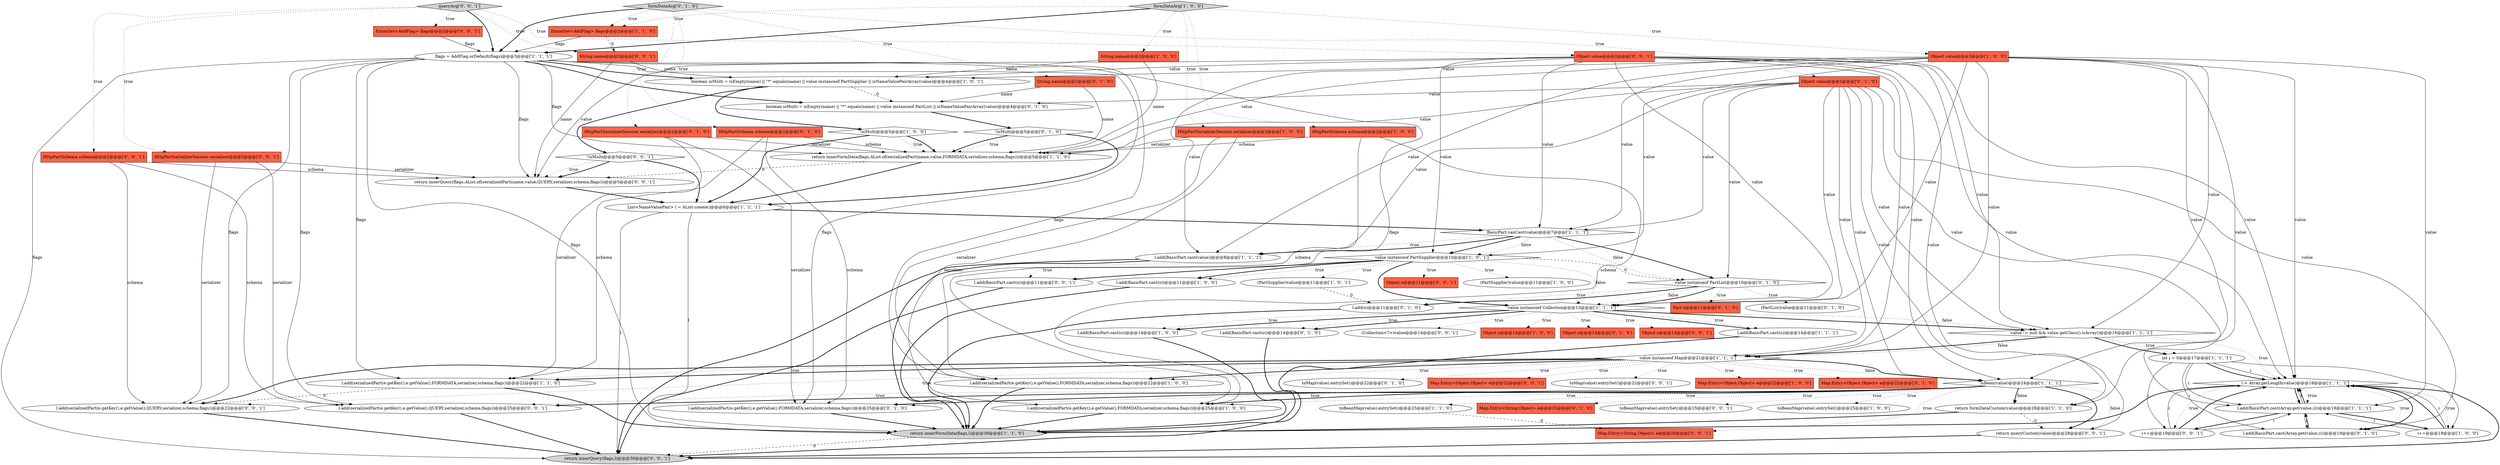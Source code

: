 digraph {
71 [style = filled, label = "toMap(value).entrySet()@@@22@@@['0', '0', '1']", fillcolor = white, shape = ellipse image = "AAA0AAABBB3BBB"];
0 [style = filled, label = "(PartSupplier)value@@@11@@@['1', '0', '0']", fillcolor = white, shape = ellipse image = "AAA0AAABBB1BBB"];
10 [style = filled, label = "l.add(BasicPart.cast(Array.get(value,i)))@@@19@@@['1', '1', '1']", fillcolor = white, shape = ellipse image = "AAA0AAABBB1BBB"];
25 [style = filled, label = "formDataArg['1', '0', '0']", fillcolor = lightgray, shape = diamond image = "AAA0AAABBB1BBB"];
48 [style = filled, label = "Object value@@@2@@@['0', '1', '0']", fillcolor = tomato, shape = box image = "AAA0AAABBB2BBB"];
53 [style = filled, label = "l.add(o)@@@11@@@['0', '1', '0']", fillcolor = white, shape = ellipse image = "AAA1AAABBB2BBB"];
56 [style = filled, label = "return innerQuery(flags,l)@@@30@@@['0', '0', '1']", fillcolor = lightgray, shape = ellipse image = "AAA0AAABBB3BBB"];
51 [style = filled, label = "Part o@@@11@@@['0', '1', '0']", fillcolor = tomato, shape = box image = "AAA0AAABBB2BBB"];
2 [style = filled, label = "return formDataCustom(value)@@@28@@@['1', '1', '0']", fillcolor = white, shape = ellipse image = "AAA0AAABBB1BBB"];
16 [style = filled, label = "value instanceof Collection@@@13@@@['1', '1', '1']", fillcolor = white, shape = diamond image = "AAA0AAABBB1BBB"];
8 [style = filled, label = "Map.Entry<Object,Object> e@@@22@@@['1', '0', '0']", fillcolor = tomato, shape = box image = "AAA0AAABBB1BBB"];
4 [style = filled, label = "l.add(BasicPart.cast(o))@@@14@@@['1', '0', '0']", fillcolor = white, shape = ellipse image = "AAA0AAABBB1BBB"];
30 [style = filled, label = "Object value@@@2@@@['1', '0', '0']", fillcolor = tomato, shape = box image = "AAA0AAABBB1BBB"];
74 [style = filled, label = "Map.Entry<String,Object> e@@@25@@@['0', '0', '1']", fillcolor = tomato, shape = box image = "AAA0AAABBB3BBB"];
67 [style = filled, label = "Object o@@@14@@@['0', '0', '1']", fillcolor = tomato, shape = box image = "AAA0AAABBB3BBB"];
5 [style = filled, label = "l.add(BasicPart.cast(o))@@@11@@@['1', '0', '0']", fillcolor = white, shape = ellipse image = "AAA0AAABBB1BBB"];
49 [style = filled, label = "value instanceof PartList@@@10@@@['0', '1', '0']", fillcolor = white, shape = diamond image = "AAA1AAABBB2BBB"];
55 [style = filled, label = "!isMulti@@@5@@@['0', '0', '1']", fillcolor = white, shape = diamond image = "AAA0AAABBB3BBB"];
46 [style = filled, label = "String name@@@2@@@['0', '1', '0']", fillcolor = tomato, shape = box image = "AAA0AAABBB2BBB"];
54 [style = filled, label = "(Collection<?>)value@@@14@@@['0', '0', '1']", fillcolor = white, shape = ellipse image = "AAA0AAABBB3BBB"];
43 [style = filled, label = "formDataArg['0', '1', '0']", fillcolor = lightgray, shape = diamond image = "AAA0AAABBB2BBB"];
6 [style = filled, label = "i++@@@19@@@['1', '0', '0']", fillcolor = white, shape = ellipse image = "AAA0AAABBB1BBB"];
24 [style = filled, label = "List<NameValuePair> l = AList.create()@@@6@@@['1', '1', '1']", fillcolor = white, shape = ellipse image = "AAA0AAABBB1BBB"];
26 [style = filled, label = "BasicPart.canCast(value)@@@7@@@['1', '1', '1']", fillcolor = white, shape = diamond image = "AAA0AAABBB1BBB"];
17 [style = filled, label = "(PartSupplier)value@@@11@@@['1', '0', '1']", fillcolor = white, shape = ellipse image = "AAA0AAABBB1BBB"];
27 [style = filled, label = "return innerFormData(flags,l)@@@30@@@['1', '1', '0']", fillcolor = lightgray, shape = ellipse image = "AAA0AAABBB1BBB"];
32 [style = filled, label = "l.add(serializedPart(e.getKey(),e.getValue(),FORMDATA,serializer,schema,flags))@@@22@@@['1', '1', '0']", fillcolor = white, shape = ellipse image = "AAA0AAABBB1BBB"];
41 [style = filled, label = "l.add(serializedPart(e.getKey(),e.getValue(),FORMDATA,serializer,schema,flags))@@@25@@@['0', '1', '0']", fillcolor = white, shape = ellipse image = "AAA0AAABBB2BBB"];
33 [style = filled, label = "toBeanMap(value).entrySet()@@@25@@@['1', '1', '0']", fillcolor = white, shape = ellipse image = "AAA0AAABBB1BBB"];
45 [style = filled, label = "!isMulti@@@5@@@['0', '1', '0']", fillcolor = white, shape = diamond image = "AAA0AAABBB2BBB"];
12 [style = filled, label = "l.add(BasicPart.cast(o))@@@14@@@['1', '1', '1']", fillcolor = white, shape = ellipse image = "AAA0AAABBB1BBB"];
23 [style = filled, label = "HttpPartSerializerSession serializer@@@2@@@['1', '0', '0']", fillcolor = tomato, shape = box image = "AAA0AAABBB1BBB"];
44 [style = filled, label = "Map.Entry<String,Object> e@@@25@@@['0', '1', '0']", fillcolor = tomato, shape = box image = "AAA0AAABBB2BBB"];
29 [style = filled, label = "i < Array.getLength(value)@@@18@@@['1', '1', '1']", fillcolor = white, shape = diamond image = "AAA0AAABBB1BBB"];
3 [style = filled, label = "Object o@@@14@@@['1', '0', '0']", fillcolor = tomato, shape = box image = "AAA0AAABBB1BBB"];
38 [style = filled, label = "(PartList)value@@@11@@@['0', '1', '0']", fillcolor = white, shape = ellipse image = "AAA0AAABBB2BBB"];
47 [style = filled, label = "HttpPartSchema schema@@@2@@@['0', '1', '0']", fillcolor = tomato, shape = box image = "AAA0AAABBB2BBB"];
62 [style = filled, label = "i++@@@19@@@['0', '0', '1']", fillcolor = white, shape = ellipse image = "AAA0AAABBB3BBB"];
28 [style = filled, label = "boolean isMulti = isEmpty(name) || \"*\".equals(name) || value instanceof PartSupplier || isNameValuePairArray(value)@@@4@@@['1', '0', '1']", fillcolor = white, shape = ellipse image = "AAA0AAABBB1BBB"];
42 [style = filled, label = "Map.Entry<Object,Object> e@@@22@@@['0', '1', '0']", fillcolor = tomato, shape = box image = "AAA0AAABBB2BBB"];
63 [style = filled, label = "l.add(BasicPart.cast(o))@@@11@@@['0', '0', '1']", fillcolor = white, shape = ellipse image = "AAA0AAABBB3BBB"];
13 [style = filled, label = "String name@@@2@@@['1', '0', '0']", fillcolor = tomato, shape = box image = "AAA0AAABBB1BBB"];
18 [style = filled, label = "isBean(value)@@@24@@@['1', '1', '1']", fillcolor = white, shape = diamond image = "AAA0AAABBB1BBB"];
39 [style = filled, label = "toMap(value).entrySet()@@@22@@@['0', '1', '0']", fillcolor = white, shape = ellipse image = "AAA0AAABBB2BBB"];
50 [style = filled, label = "Object o@@@14@@@['0', '1', '0']", fillcolor = tomato, shape = box image = "AAA0AAABBB2BBB"];
11 [style = filled, label = "flags = AddFlag.orDefault(flags)@@@3@@@['1', '1', '1']", fillcolor = white, shape = ellipse image = "AAA0AAABBB1BBB"];
40 [style = filled, label = "l.add(BasicPart.cast(o))@@@14@@@['0', '1', '0']", fillcolor = white, shape = ellipse image = "AAA0AAABBB2BBB"];
19 [style = filled, label = "!isMulti@@@5@@@['1', '0', '0']", fillcolor = white, shape = diamond image = "AAA0AAABBB1BBB"];
65 [style = filled, label = "queryArg['0', '0', '1']", fillcolor = lightgray, shape = diamond image = "AAA0AAABBB3BBB"];
70 [style = filled, label = "l.add(serializedPart(e.getKey(),e.getValue(),QUERY,serializer,schema,flags))@@@25@@@['0', '0', '1']", fillcolor = white, shape = ellipse image = "AAA0AAABBB3BBB"];
14 [style = filled, label = "value instanceof PartSupplier@@@10@@@['1', '0', '1']", fillcolor = white, shape = diamond image = "AAA0AAABBB1BBB"];
21 [style = filled, label = "value != null && value.getClass().isArray()@@@16@@@['1', '1', '1']", fillcolor = white, shape = diamond image = "AAA0AAABBB1BBB"];
31 [style = filled, label = "EnumSet<AddFlag> flags@@@2@@@['1', '1', '0']", fillcolor = tomato, shape = box image = "AAA0AAABBB1BBB"];
66 [style = filled, label = "return queryCustom(value)@@@28@@@['0', '0', '1']", fillcolor = white, shape = ellipse image = "AAA0AAABBB3BBB"];
72 [style = filled, label = "l.add(serializedPart(e.getKey(),e.getValue(),QUERY,serializer,schema,flags))@@@22@@@['0', '0', '1']", fillcolor = white, shape = ellipse image = "AAA0AAABBB3BBB"];
59 [style = filled, label = "return innerQuery(flags,AList.of(serializedPart(name,value,QUERY,serializer,schema,flags)))@@@5@@@['0', '0', '1']", fillcolor = white, shape = ellipse image = "AAA0AAABBB3BBB"];
64 [style = filled, label = "HttpPartSerializerSession serializer@@@2@@@['0', '0', '1']", fillcolor = tomato, shape = box image = "AAA0AAABBB3BBB"];
15 [style = filled, label = "l.add(serializedPart(e.getKey(),e.getValue(),FORMDATA,serializer,schema,flags))@@@22@@@['1', '0', '0']", fillcolor = white, shape = ellipse image = "AAA0AAABBB1BBB"];
35 [style = filled, label = "int i = 0@@@17@@@['1', '1', '1']", fillcolor = white, shape = ellipse image = "AAA0AAABBB1BBB"];
61 [style = filled, label = "EnumSet<AddFlag> flags@@@2@@@['0', '0', '1']", fillcolor = tomato, shape = box image = "AAA0AAABBB3BBB"];
68 [style = filled, label = "Object value@@@2@@@['0', '0', '1']", fillcolor = tomato, shape = box image = "AAA0AAABBB3BBB"];
52 [style = filled, label = "boolean isMulti = isEmpty(name) || \"*\".equals(name) || value instanceof PartList || isNameValuePairArray(value)@@@4@@@['0', '1', '0']", fillcolor = white, shape = ellipse image = "AAA1AAABBB2BBB"];
37 [style = filled, label = "HttpPartSerializerSession serializer@@@2@@@['0', '1', '0']", fillcolor = tomato, shape = box image = "AAA0AAABBB2BBB"];
9 [style = filled, label = "HttpPartSchema schema@@@2@@@['1', '0', '0']", fillcolor = tomato, shape = box image = "AAA0AAABBB1BBB"];
36 [style = filled, label = "l.add(BasicPart.cast(Array.get(value,i)))@@@19@@@['0', '1', '0']", fillcolor = white, shape = ellipse image = "AAA0AAABBB2BBB"];
58 [style = filled, label = "HttpPartSchema schema@@@2@@@['0', '0', '1']", fillcolor = tomato, shape = box image = "AAA0AAABBB3BBB"];
73 [style = filled, label = "String name@@@2@@@['0', '0', '1']", fillcolor = tomato, shape = box image = "AAA0AAABBB3BBB"];
22 [style = filled, label = "value instanceof Map@@@21@@@['1', '1', '1']", fillcolor = white, shape = diamond image = "AAA0AAABBB1BBB"];
69 [style = filled, label = "Map.Entry<Object,Object> e@@@22@@@['0', '0', '1']", fillcolor = tomato, shape = box image = "AAA0AAABBB3BBB"];
34 [style = filled, label = "l.add(BasicPart.cast(value))@@@8@@@['1', '1', '1']", fillcolor = white, shape = ellipse image = "AAA0AAABBB1BBB"];
20 [style = filled, label = "return innerFormData(flags,AList.of(serializedPart(name,value,FORMDATA,serializer,schema,flags)))@@@5@@@['1', '1', '0']", fillcolor = white, shape = ellipse image = "AAA0AAABBB1BBB"];
60 [style = filled, label = "toBeanMap(value).entrySet()@@@25@@@['0', '0', '1']", fillcolor = white, shape = ellipse image = "AAA0AAABBB3BBB"];
7 [style = filled, label = "l.add(serializedPart(e.getKey(),e.getValue(),FORMDATA,serializer,schema,flags))@@@25@@@['1', '0', '0']", fillcolor = white, shape = ellipse image = "AAA0AAABBB1BBB"];
57 [style = filled, label = "Object o@@@11@@@['0', '0', '1']", fillcolor = tomato, shape = box image = "AAA0AAABBB3BBB"];
1 [style = filled, label = "toBeanMap(value).entrySet()@@@25@@@['1', '0', '0']", fillcolor = white, shape = ellipse image = "AAA0AAABBB1BBB"];
25->30 [style = dotted, label="true"];
43->46 [style = dotted, label="true"];
14->0 [style = dotted, label="true"];
41->27 [style = bold, label=""];
43->11 [style = bold, label=""];
25->9 [style = dotted, label="true"];
33->74 [style = dashed, label="0"];
29->36 [style = dotted, label="true"];
22->39 [style = dotted, label="true"];
27->56 [style = dashed, label="0"];
48->52 [style = solid, label="value"];
21->22 [style = bold, label=""];
14->5 [style = dotted, label="true"];
30->10 [style = solid, label="value"];
2->66 [style = dashed, label="0"];
11->20 [style = solid, label="flags"];
18->60 [style = dotted, label="true"];
62->29 [style = solid, label="i"];
48->2 [style = solid, label="value"];
29->10 [style = dotted, label="true"];
13->28 [style = solid, label="name"];
68->22 [style = solid, label="value"];
48->36 [style = solid, label="value"];
6->10 [style = solid, label="i"];
43->47 [style = dotted, label="true"];
52->45 [style = bold, label=""];
48->49 [style = solid, label="value"];
11->52 [style = bold, label=""];
35->62 [style = solid, label="i"];
30->28 [style = solid, label="value"];
48->21 [style = solid, label="value"];
16->12 [style = bold, label=""];
18->41 [style = bold, label=""];
25->13 [style = dotted, label="true"];
32->72 [style = dashed, label="0"];
18->7 [style = dotted, label="true"];
30->2 [style = solid, label="value"];
48->34 [style = solid, label="value"];
11->56 [style = solid, label="flags"];
49->53 [style = dotted, label="true"];
30->21 [style = solid, label="value"];
30->18 [style = solid, label="value"];
30->20 [style = solid, label="value"];
73->59 [style = solid, label="name"];
18->44 [style = dotted, label="true"];
11->32 [style = solid, label="flags"];
22->72 [style = dotted, label="true"];
48->18 [style = solid, label="value"];
31->73 [style = dashed, label="0"];
26->49 [style = dotted, label="false"];
68->18 [style = solid, label="value"];
35->10 [style = solid, label="i"];
10->29 [style = solid, label="i"];
18->70 [style = bold, label=""];
9->20 [style = solid, label="schema"];
59->24 [style = bold, label=""];
34->56 [style = bold, label=""];
16->54 [style = dotted, label="true"];
16->3 [style = dotted, label="true"];
22->15 [style = dotted, label="true"];
14->5 [style = bold, label=""];
30->34 [style = solid, label="value"];
16->40 [style = bold, label=""];
53->27 [style = bold, label=""];
11->41 [style = solid, label="flags"];
68->21 [style = solid, label="value"];
35->6 [style = solid, label="i"];
23->20 [style = solid, label="serializer"];
58->72 [style = solid, label="schema"];
11->59 [style = solid, label="flags"];
16->4 [style = bold, label=""];
16->40 [style = dotted, label="true"];
23->7 [style = solid, label="serializer"];
48->29 [style = solid, label="value"];
26->34 [style = dotted, label="true"];
18->33 [style = dotted, label="true"];
49->53 [style = bold, label=""];
11->7 [style = solid, label="flags"];
43->48 [style = dotted, label="true"];
28->19 [style = bold, label=""];
30->29 [style = solid, label="value"];
68->29 [style = solid, label="value"];
45->20 [style = dotted, label="true"];
46->20 [style = solid, label="name"];
18->41 [style = dotted, label="true"];
19->20 [style = dotted, label="true"];
28->55 [style = bold, label=""];
26->14 [style = dotted, label="false"];
61->11 [style = solid, label="flags"];
6->29 [style = bold, label=""];
21->35 [style = dotted, label="true"];
18->66 [style = dotted, label="false"];
62->10 [style = solid, label="i"];
46->52 [style = solid, label="name"];
5->27 [style = bold, label=""];
65->11 [style = bold, label=""];
2->27 [style = bold, label=""];
29->10 [style = bold, label=""];
21->29 [style = dotted, label="true"];
37->32 [style = solid, label="serializer"];
68->14 [style = solid, label="value"];
11->28 [style = bold, label=""];
24->26 [style = bold, label=""];
10->36 [style = solid, label="i"];
9->15 [style = solid, label="schema"];
7->27 [style = bold, label=""];
31->11 [style = solid, label="flags"];
14->17 [style = dotted, label="true"];
13->20 [style = solid, label="name"];
11->70 [style = solid, label="flags"];
22->18 [style = dotted, label="false"];
47->20 [style = solid, label="schema"];
29->27 [style = bold, label=""];
29->56 [style = bold, label=""];
49->16 [style = bold, label=""];
68->66 [style = solid, label="value"];
14->16 [style = bold, label=""];
10->6 [style = bold, label=""];
63->56 [style = bold, label=""];
28->52 [style = dashed, label="0"];
29->62 [style = dotted, label="true"];
16->50 [style = dotted, label="true"];
68->34 [style = solid, label="value"];
6->29 [style = solid, label="i"];
11->27 [style = solid, label="flags"];
30->22 [style = solid, label="value"];
4->27 [style = bold, label=""];
36->10 [style = bold, label=""];
18->2 [style = dotted, label="false"];
48->22 [style = solid, label="value"];
32->27 [style = bold, label=""];
14->63 [style = dotted, label="true"];
65->61 [style = dotted, label="true"];
18->74 [style = dotted, label="true"];
19->24 [style = bold, label=""];
68->10 [style = solid, label="value"];
29->36 [style = bold, label=""];
25->31 [style = dotted, label="true"];
26->14 [style = bold, label=""];
40->27 [style = bold, label=""];
68->59 [style = solid, label="value"];
43->37 [style = dotted, label="true"];
22->32 [style = bold, label=""];
66->56 [style = bold, label=""];
65->68 [style = dotted, label="true"];
14->49 [style = dashed, label="0"];
49->16 [style = dotted, label="false"];
43->31 [style = dotted, label="true"];
26->34 [style = bold, label=""];
47->32 [style = solid, label="schema"];
30->26 [style = solid, label="value"];
73->28 [style = solid, label="name"];
22->18 [style = bold, label=""];
68->28 [style = solid, label="value"];
18->66 [style = bold, label=""];
70->56 [style = bold, label=""];
11->72 [style = solid, label="flags"];
20->24 [style = bold, label=""];
23->15 [style = solid, label="serializer"];
22->72 [style = bold, label=""];
21->35 [style = bold, label=""];
30->14 [style = solid, label="value"];
37->20 [style = solid, label="serializer"];
62->29 [style = bold, label=""];
65->64 [style = dotted, label="true"];
21->22 [style = dotted, label="false"];
26->49 [style = bold, label=""];
49->51 [style = dotted, label="true"];
58->70 [style = solid, label="schema"];
24->27 [style = solid, label="l"];
14->63 [style = bold, label=""];
18->70 [style = dotted, label="true"];
18->7 [style = bold, label=""];
10->62 [style = bold, label=""];
20->59 [style = dashed, label="0"];
16->4 [style = dotted, label="true"];
48->20 [style = solid, label="value"];
18->1 [style = dotted, label="true"];
18->2 [style = bold, label=""];
16->21 [style = dotted, label="false"];
64->72 [style = solid, label="serializer"];
22->32 [style = dotted, label="true"];
49->38 [style = dotted, label="true"];
22->71 [style = dotted, label="true"];
35->36 [style = solid, label="i"];
19->20 [style = bold, label=""];
45->20 [style = bold, label=""];
48->16 [style = solid, label="value"];
22->8 [style = dotted, label="true"];
55->59 [style = bold, label=""];
22->15 [style = bold, label=""];
65->73 [style = dotted, label="true"];
10->29 [style = bold, label=""];
55->24 [style = bold, label=""];
14->57 [style = dotted, label="true"];
72->56 [style = bold, label=""];
25->11 [style = bold, label=""];
11->15 [style = solid, label="flags"];
48->26 [style = solid, label="value"];
15->27 [style = bold, label=""];
68->16 [style = solid, label="value"];
37->41 [style = solid, label="serializer"];
16->12 [style = dotted, label="true"];
58->59 [style = solid, label="schema"];
45->24 [style = bold, label=""];
16->21 [style = bold, label=""];
55->59 [style = dotted, label="true"];
24->56 [style = solid, label="l"];
68->26 [style = solid, label="value"];
47->41 [style = solid, label="schema"];
12->56 [style = bold, label=""];
22->42 [style = dotted, label="true"];
35->29 [style = bold, label=""];
29->6 [style = dotted, label="true"];
30->16 [style = solid, label="value"];
35->29 [style = solid, label="i"];
64->70 [style = solid, label="serializer"];
65->58 [style = dotted, label="true"];
14->16 [style = dotted, label="false"];
17->53 [style = dashed, label="0"];
9->7 [style = solid, label="schema"];
25->23 [style = dotted, label="true"];
22->69 [style = dotted, label="true"];
16->67 [style = dotted, label="true"];
64->59 [style = solid, label="serializer"];
34->27 [style = bold, label=""];
}
